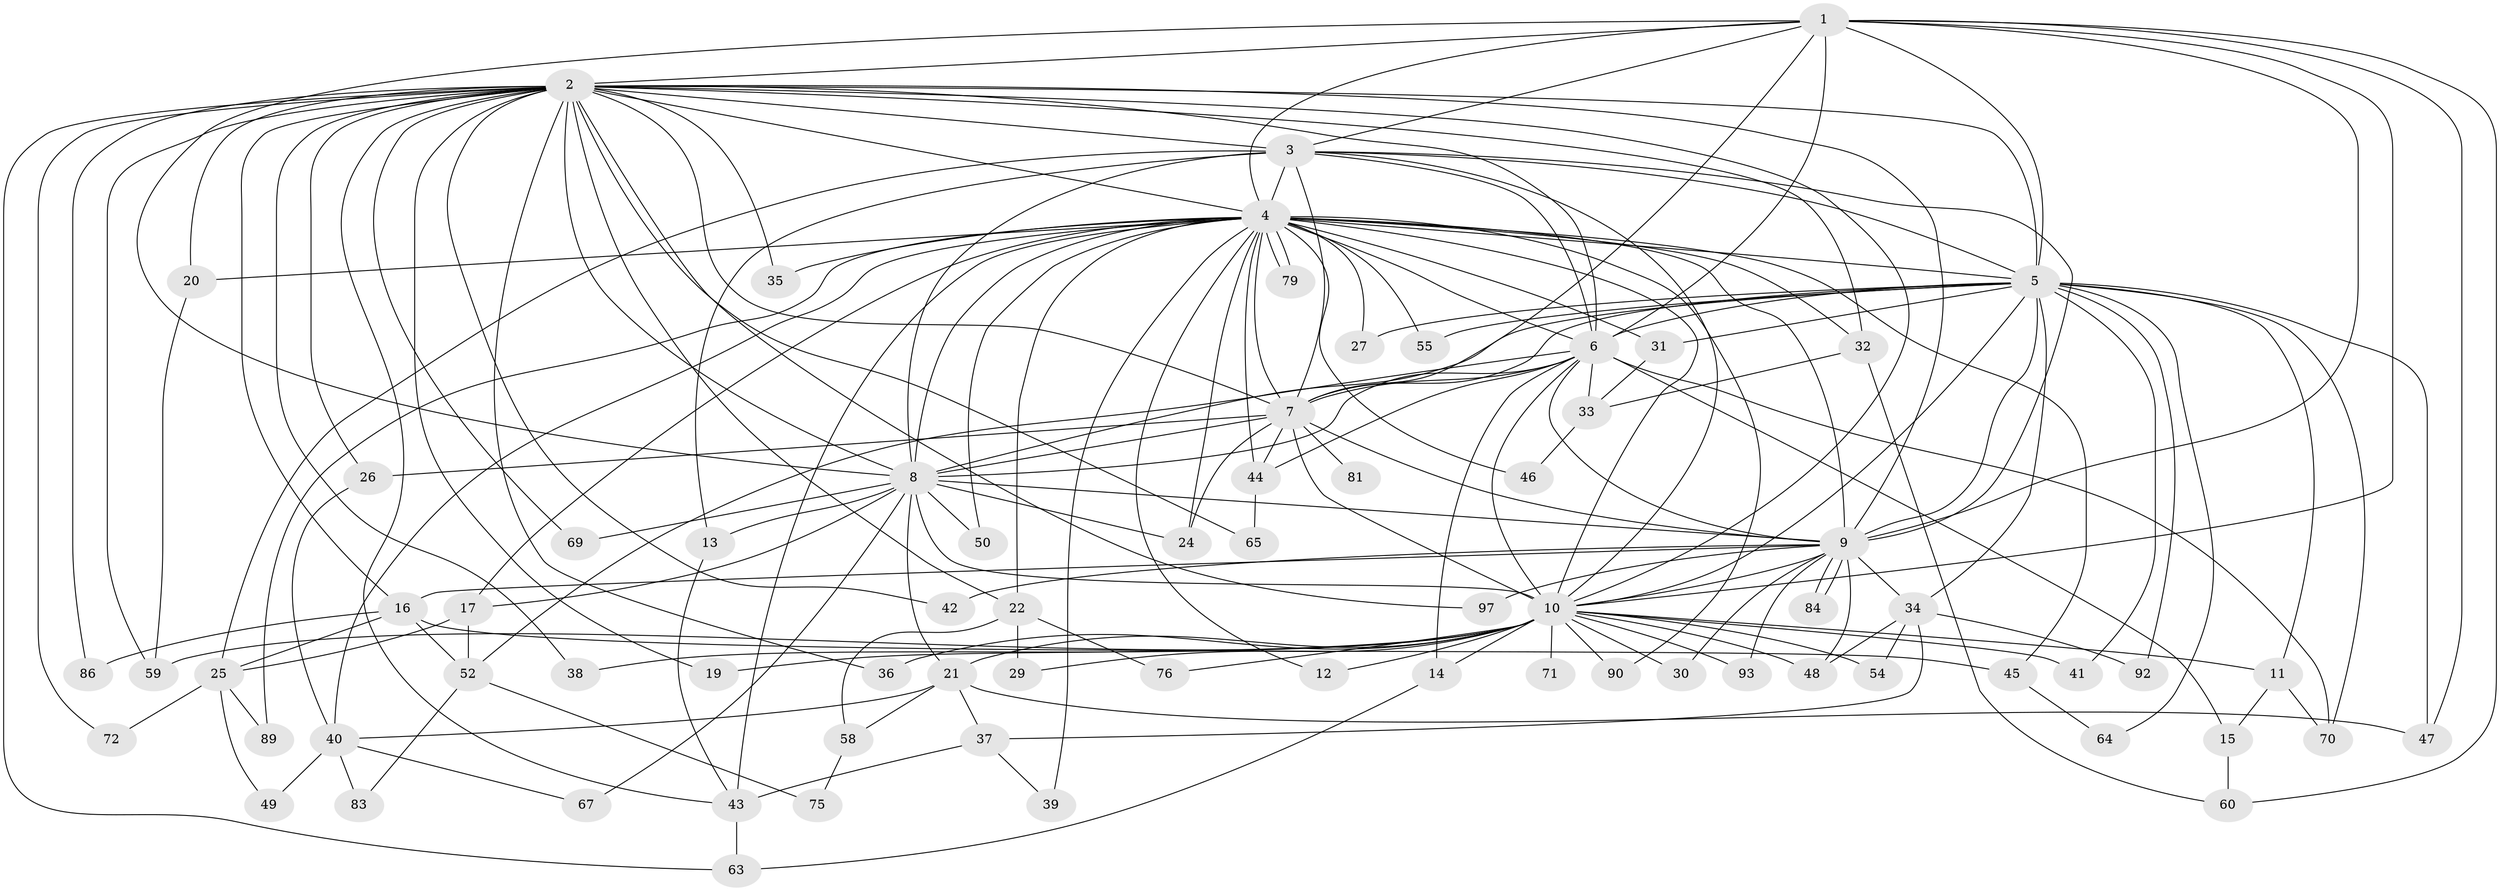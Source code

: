 // Generated by graph-tools (version 1.1) at 2025/51/02/27/25 19:51:42]
// undirected, 73 vertices, 183 edges
graph export_dot {
graph [start="1"]
  node [color=gray90,style=filled];
  1 [super="+82"];
  2 [super="+95"];
  3 [super="+57"];
  4 [super="+18"];
  5 [super="+98"];
  6 [super="+77"];
  7 [super="+56"];
  8 [super="+68"];
  9 [super="+23"];
  10 [super="+28"];
  11;
  12;
  13 [super="+74"];
  14;
  15;
  16 [super="+91"];
  17 [super="+85"];
  19 [super="+78"];
  20;
  21;
  22;
  24;
  25 [super="+66"];
  26 [super="+61"];
  27;
  29;
  30;
  31;
  32;
  33 [super="+99"];
  34 [super="+53"];
  35;
  36;
  37;
  38;
  39;
  40 [super="+51"];
  41;
  42;
  43 [super="+62"];
  44 [super="+73"];
  45;
  46;
  47;
  48;
  49;
  50;
  52 [super="+88"];
  54;
  55;
  58;
  59 [super="+80"];
  60 [super="+87"];
  63 [super="+94"];
  64;
  65;
  67;
  69;
  70 [super="+96"];
  71;
  72;
  75;
  76;
  79;
  81;
  83;
  84;
  86;
  89;
  90;
  92;
  93;
  97;
  1 -- 2;
  1 -- 3;
  1 -- 4;
  1 -- 5;
  1 -- 6;
  1 -- 7;
  1 -- 8;
  1 -- 9;
  1 -- 10;
  1 -- 60;
  1 -- 47;
  2 -- 3;
  2 -- 4 [weight=2];
  2 -- 5;
  2 -- 6;
  2 -- 7;
  2 -- 8;
  2 -- 9;
  2 -- 10;
  2 -- 16;
  2 -- 19;
  2 -- 20;
  2 -- 22;
  2 -- 26;
  2 -- 32;
  2 -- 35;
  2 -- 36;
  2 -- 38;
  2 -- 42;
  2 -- 43;
  2 -- 63;
  2 -- 65;
  2 -- 69;
  2 -- 72;
  2 -- 86;
  2 -- 97;
  2 -- 59;
  3 -- 4 [weight=2];
  3 -- 5;
  3 -- 6;
  3 -- 7;
  3 -- 8 [weight=2];
  3 -- 9;
  3 -- 10;
  3 -- 13;
  3 -- 25 [weight=2];
  4 -- 5;
  4 -- 6 [weight=2];
  4 -- 7;
  4 -- 8;
  4 -- 9 [weight=2];
  4 -- 10;
  4 -- 12;
  4 -- 17;
  4 -- 20;
  4 -- 22;
  4 -- 27;
  4 -- 31;
  4 -- 32;
  4 -- 35;
  4 -- 39;
  4 -- 40;
  4 -- 43;
  4 -- 44;
  4 -- 46;
  4 -- 50;
  4 -- 55;
  4 -- 79;
  4 -- 79;
  4 -- 89;
  4 -- 90;
  4 -- 24;
  4 -- 45;
  5 -- 6;
  5 -- 7;
  5 -- 8;
  5 -- 9;
  5 -- 10;
  5 -- 11;
  5 -- 27;
  5 -- 31;
  5 -- 34;
  5 -- 41 [weight=2];
  5 -- 47;
  5 -- 55;
  5 -- 64;
  5 -- 70;
  5 -- 92;
  6 -- 7;
  6 -- 8;
  6 -- 9;
  6 -- 10;
  6 -- 14;
  6 -- 15;
  6 -- 44;
  6 -- 52;
  6 -- 33;
  6 -- 70;
  7 -- 8;
  7 -- 9;
  7 -- 10;
  7 -- 26 [weight=2];
  7 -- 81 [weight=2];
  7 -- 24;
  7 -- 44;
  8 -- 9;
  8 -- 10 [weight=3];
  8 -- 13;
  8 -- 17;
  8 -- 21;
  8 -- 24;
  8 -- 50;
  8 -- 67;
  8 -- 69;
  9 -- 10;
  9 -- 16;
  9 -- 30;
  9 -- 34;
  9 -- 42;
  9 -- 48;
  9 -- 84;
  9 -- 84;
  9 -- 97;
  9 -- 93;
  10 -- 11;
  10 -- 12;
  10 -- 14;
  10 -- 19 [weight=2];
  10 -- 21;
  10 -- 29;
  10 -- 30;
  10 -- 36;
  10 -- 38;
  10 -- 41;
  10 -- 54;
  10 -- 59;
  10 -- 71 [weight=2];
  10 -- 76;
  10 -- 90;
  10 -- 48;
  10 -- 93;
  11 -- 15;
  11 -- 70;
  13 -- 43;
  14 -- 63;
  15 -- 60;
  16 -- 45;
  16 -- 52;
  16 -- 86;
  16 -- 25;
  17 -- 25;
  17 -- 52 [weight=2];
  20 -- 59;
  21 -- 37;
  21 -- 47;
  21 -- 58;
  21 -- 40;
  22 -- 29;
  22 -- 58;
  22 -- 76;
  25 -- 49;
  25 -- 89;
  25 -- 72;
  26 -- 40;
  31 -- 33;
  32 -- 33;
  32 -- 60;
  33 -- 46;
  34 -- 37;
  34 -- 54;
  34 -- 92;
  34 -- 48;
  37 -- 39;
  37 -- 43;
  40 -- 49;
  40 -- 67;
  40 -- 83;
  43 -- 63;
  44 -- 65;
  45 -- 64;
  52 -- 75;
  52 -- 83;
  58 -- 75;
}
